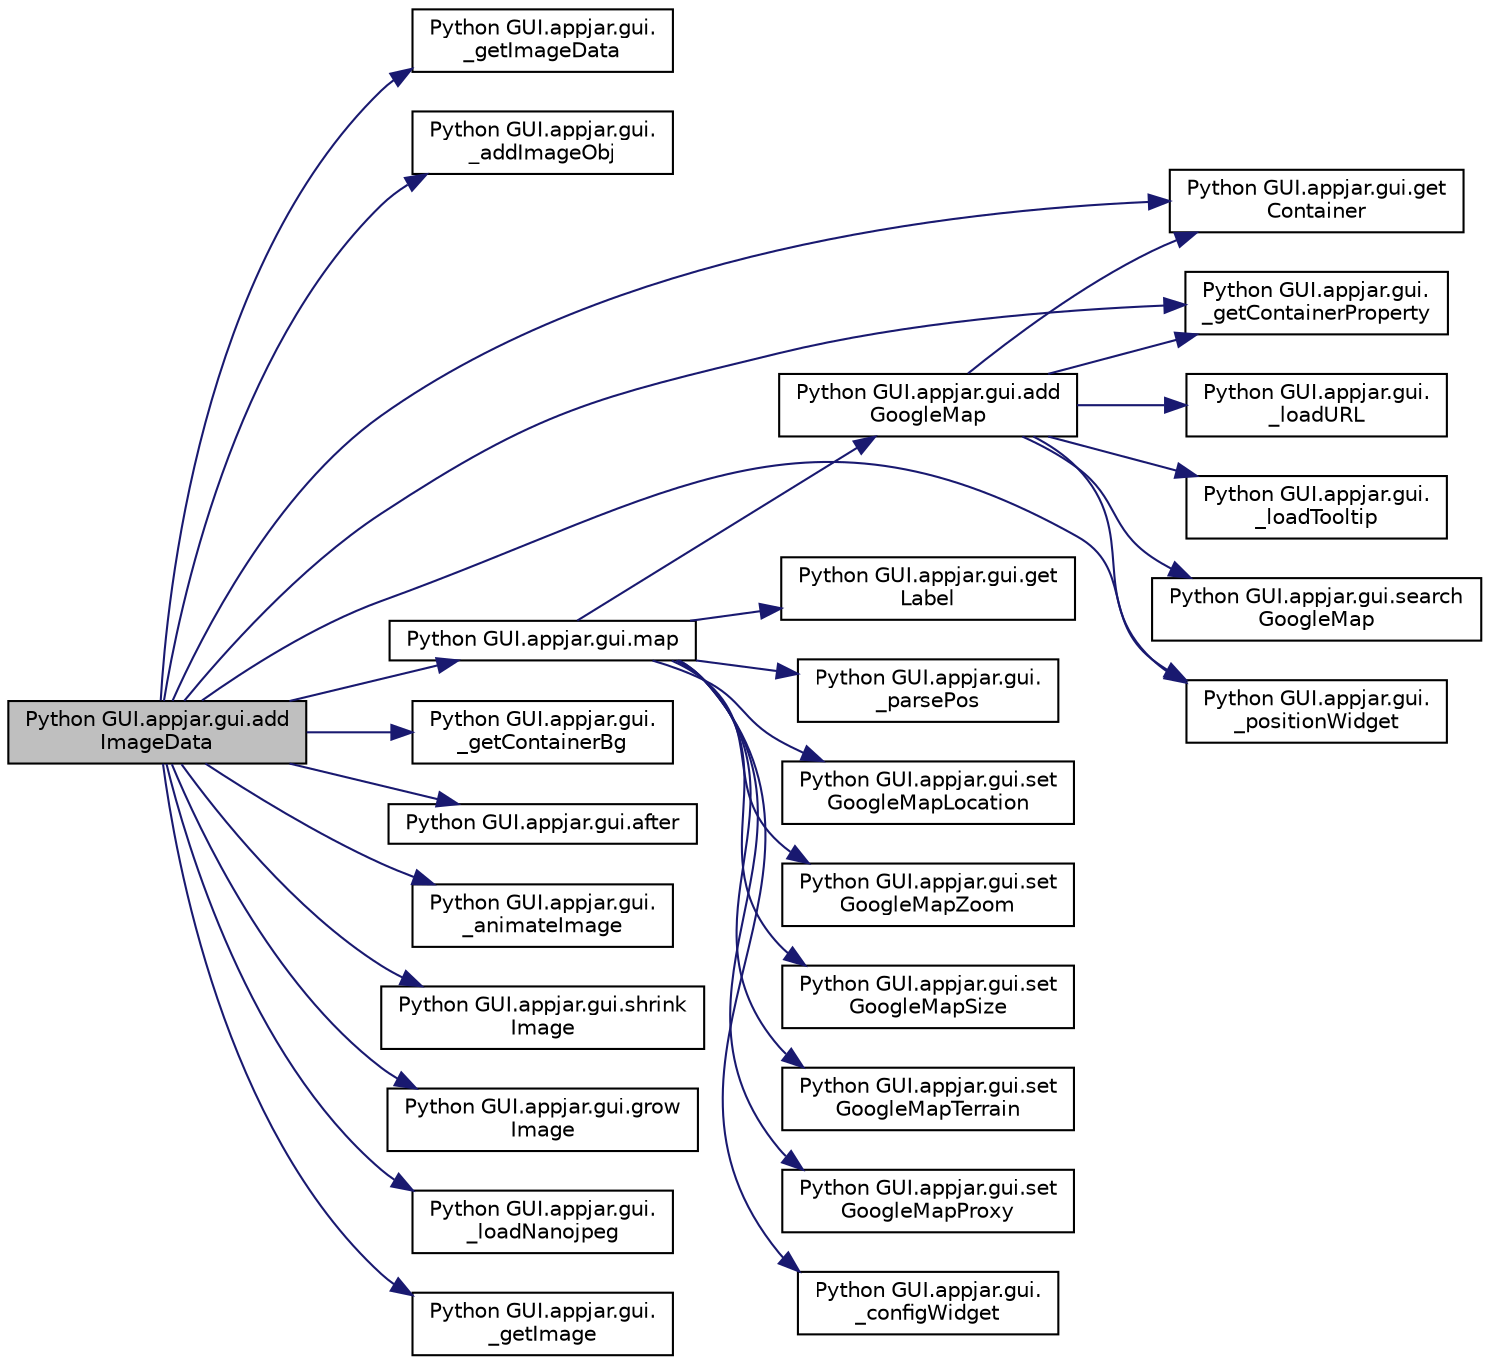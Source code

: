 digraph "Python GUI.appjar.gui.addImageData"
{
  edge [fontname="Helvetica",fontsize="10",labelfontname="Helvetica",labelfontsize="10"];
  node [fontname="Helvetica",fontsize="10",shape=record];
  rankdir="LR";
  Node444 [label="Python GUI.appjar.gui.add\lImageData",height=0.2,width=0.4,color="black", fillcolor="grey75", style="filled", fontcolor="black"];
  Node444 -> Node445 [color="midnightblue",fontsize="10",style="solid",fontname="Helvetica"];
  Node445 [label="Python GUI.appjar.gui.\l_getImageData",height=0.2,width=0.4,color="black", fillcolor="white", style="filled",URL="$class_python_01_g_u_i_1_1appjar_1_1gui.html#a0a28590297e02f20b6b7c549d682d446"];
  Node444 -> Node446 [color="midnightblue",fontsize="10",style="solid",fontname="Helvetica"];
  Node446 [label="Python GUI.appjar.gui.\l_addImageObj",height=0.2,width=0.4,color="black", fillcolor="white", style="filled",URL="$class_python_01_g_u_i_1_1appjar_1_1gui.html#a241bb558e7c50bc81eab4fd2885e95df"];
  Node444 -> Node447 [color="midnightblue",fontsize="10",style="solid",fontname="Helvetica"];
  Node447 [label="Python GUI.appjar.gui.get\lContainer",height=0.2,width=0.4,color="black", fillcolor="white", style="filled",URL="$class_python_01_g_u_i_1_1appjar_1_1gui.html#aa89c83e95e3952f6cc39fc23dffa15ce"];
  Node444 -> Node448 [color="midnightblue",fontsize="10",style="solid",fontname="Helvetica"];
  Node448 [label="Python GUI.appjar.gui.\l_getContainerBg",height=0.2,width=0.4,color="black", fillcolor="white", style="filled",URL="$class_python_01_g_u_i_1_1appjar_1_1gui.html#a7ca2e28f0ccf3c5e00ca64676c496afd"];
  Node444 -> Node449 [color="midnightblue",fontsize="10",style="solid",fontname="Helvetica"];
  Node449 [label="Python GUI.appjar.gui.\l_getContainerProperty",height=0.2,width=0.4,color="black", fillcolor="white", style="filled",URL="$class_python_01_g_u_i_1_1appjar_1_1gui.html#aa0cf90816634eb9855a518e37d864ec1"];
  Node444 -> Node450 [color="midnightblue",fontsize="10",style="solid",fontname="Helvetica"];
  Node450 [label="Python GUI.appjar.gui.\l_positionWidget",height=0.2,width=0.4,color="black", fillcolor="white", style="filled",URL="$class_python_01_g_u_i_1_1appjar_1_1gui.html#a994cf4bbd47f434233271d3d8b0eb4c6"];
  Node444 -> Node451 [color="midnightblue",fontsize="10",style="solid",fontname="Helvetica"];
  Node451 [label="Python GUI.appjar.gui.after",height=0.2,width=0.4,color="black", fillcolor="white", style="filled",URL="$class_python_01_g_u_i_1_1appjar_1_1gui.html#a93a8c682a2fbc1fa491a0224e24fecc8"];
  Node444 -> Node452 [color="midnightblue",fontsize="10",style="solid",fontname="Helvetica"];
  Node452 [label="Python GUI.appjar.gui.\l_animateImage",height=0.2,width=0.4,color="black", fillcolor="white", style="filled",URL="$class_python_01_g_u_i_1_1appjar_1_1gui.html#a3d4394caa816b516e19205b2292bd24d"];
  Node444 -> Node453 [color="midnightblue",fontsize="10",style="solid",fontname="Helvetica"];
  Node453 [label="Python GUI.appjar.gui.shrink\lImage",height=0.2,width=0.4,color="black", fillcolor="white", style="filled",URL="$class_python_01_g_u_i_1_1appjar_1_1gui.html#ad0e5711f767d7f55cf6ad5cb444e3f27"];
  Node444 -> Node454 [color="midnightblue",fontsize="10",style="solid",fontname="Helvetica"];
  Node454 [label="Python GUI.appjar.gui.grow\lImage",height=0.2,width=0.4,color="black", fillcolor="white", style="filled",URL="$class_python_01_g_u_i_1_1appjar_1_1gui.html#aa24bcea340c19c0e1f5ec6cc47d846b0"];
  Node444 -> Node455 [color="midnightblue",fontsize="10",style="solid",fontname="Helvetica"];
  Node455 [label="Python GUI.appjar.gui.\l_loadNanojpeg",height=0.2,width=0.4,color="black", fillcolor="white", style="filled",URL="$class_python_01_g_u_i_1_1appjar_1_1gui.html#a8edfebaca1fc6549d2ac9da01be2b285"];
  Node444 -> Node456 [color="midnightblue",fontsize="10",style="solid",fontname="Helvetica"];
  Node456 [label="Python GUI.appjar.gui.map",height=0.2,width=0.4,color="black", fillcolor="white", style="filled",URL="$class_python_01_g_u_i_1_1appjar_1_1gui.html#ae1ab2247d06958d044ab81677644d57e",tooltip="FUNCTION for GoogleMaps. "];
  Node456 -> Node457 [color="midnightblue",fontsize="10",style="solid",fontname="Helvetica"];
  Node457 [label="Python GUI.appjar.gui.get\lLabel",height=0.2,width=0.4,color="black", fillcolor="white", style="filled",URL="$class_python_01_g_u_i_1_1appjar_1_1gui.html#a6f8a16d7deef9fe9f44308c375f14881"];
  Node456 -> Node458 [color="midnightblue",fontsize="10",style="solid",fontname="Helvetica"];
  Node458 [label="Python GUI.appjar.gui.\l_parsePos",height=0.2,width=0.4,color="black", fillcolor="white", style="filled",URL="$class_python_01_g_u_i_1_1appjar_1_1gui.html#a1151185c82adc42b922797e38132c2ca",tooltip="FUNCTIONS for labels. "];
  Node456 -> Node459 [color="midnightblue",fontsize="10",style="solid",fontname="Helvetica"];
  Node459 [label="Python GUI.appjar.gui.add\lGoogleMap",height=0.2,width=0.4,color="black", fillcolor="white", style="filled",URL="$class_python_01_g_u_i_1_1appjar_1_1gui.html#aa1e4b75d2692f52d11e1c9e28ccf4e27"];
  Node459 -> Node460 [color="midnightblue",fontsize="10",style="solid",fontname="Helvetica"];
  Node460 [label="Python GUI.appjar.gui.\l_loadURL",height=0.2,width=0.4,color="black", fillcolor="white", style="filled",URL="$class_python_01_g_u_i_1_1appjar_1_1gui.html#ac48d1919fe331a0a1d27df11d38196bf"];
  Node459 -> Node461 [color="midnightblue",fontsize="10",style="solid",fontname="Helvetica"];
  Node461 [label="Python GUI.appjar.gui.\l_loadTooltip",height=0.2,width=0.4,color="black", fillcolor="white", style="filled",URL="$class_python_01_g_u_i_1_1appjar_1_1gui.html#aa24fd2c8cc5fce4e5bad5592ebb5a806"];
  Node459 -> Node447 [color="midnightblue",fontsize="10",style="solid",fontname="Helvetica"];
  Node459 -> Node449 [color="midnightblue",fontsize="10",style="solid",fontname="Helvetica"];
  Node459 -> Node450 [color="midnightblue",fontsize="10",style="solid",fontname="Helvetica"];
  Node459 -> Node462 [color="midnightblue",fontsize="10",style="solid",fontname="Helvetica"];
  Node462 [label="Python GUI.appjar.gui.search\lGoogleMap",height=0.2,width=0.4,color="black", fillcolor="white", style="filled",URL="$class_python_01_g_u_i_1_1appjar_1_1gui.html#a9c80b4f2912e43f0548f7f18da6ae7f1"];
  Node456 -> Node463 [color="midnightblue",fontsize="10",style="solid",fontname="Helvetica"];
  Node463 [label="Python GUI.appjar.gui.set\lGoogleMapLocation",height=0.2,width=0.4,color="black", fillcolor="white", style="filled",URL="$class_python_01_g_u_i_1_1appjar_1_1gui.html#a872dc5bc5ea55d558b2dc62cc217a428"];
  Node456 -> Node464 [color="midnightblue",fontsize="10",style="solid",fontname="Helvetica"];
  Node464 [label="Python GUI.appjar.gui.set\lGoogleMapZoom",height=0.2,width=0.4,color="black", fillcolor="white", style="filled",URL="$class_python_01_g_u_i_1_1appjar_1_1gui.html#a7184a8f81f95f4bb7d9ec74b904c3e51"];
  Node456 -> Node465 [color="midnightblue",fontsize="10",style="solid",fontname="Helvetica"];
  Node465 [label="Python GUI.appjar.gui.set\lGoogleMapSize",height=0.2,width=0.4,color="black", fillcolor="white", style="filled",URL="$class_python_01_g_u_i_1_1appjar_1_1gui.html#af2b8a8bfc1fbde5c0067a61c414c401b"];
  Node456 -> Node466 [color="midnightblue",fontsize="10",style="solid",fontname="Helvetica"];
  Node466 [label="Python GUI.appjar.gui.set\lGoogleMapTerrain",height=0.2,width=0.4,color="black", fillcolor="white", style="filled",URL="$class_python_01_g_u_i_1_1appjar_1_1gui.html#a4461a4a6403d24ce150a8409d31a0745"];
  Node456 -> Node467 [color="midnightblue",fontsize="10",style="solid",fontname="Helvetica"];
  Node467 [label="Python GUI.appjar.gui.set\lGoogleMapProxy",height=0.2,width=0.4,color="black", fillcolor="white", style="filled",URL="$class_python_01_g_u_i_1_1appjar_1_1gui.html#a50327e5ee25900b8b636fc9d0a782b7c"];
  Node456 -> Node468 [color="midnightblue",fontsize="10",style="solid",fontname="Helvetica"];
  Node468 [label="Python GUI.appjar.gui.\l_configWidget",height=0.2,width=0.4,color="black", fillcolor="white", style="filled",URL="$class_python_01_g_u_i_1_1appjar_1_1gui.html#a66b018474a855b26826b0580a7c40a9e"];
  Node444 -> Node469 [color="midnightblue",fontsize="10",style="solid",fontname="Helvetica"];
  Node469 [label="Python GUI.appjar.gui.\l_getImage",height=0.2,width=0.4,color="black", fillcolor="white", style="filled",URL="$class_python_01_g_u_i_1_1appjar_1_1gui.html#ac0c2f9d056aac7985472c28199f36e7c"];
}
